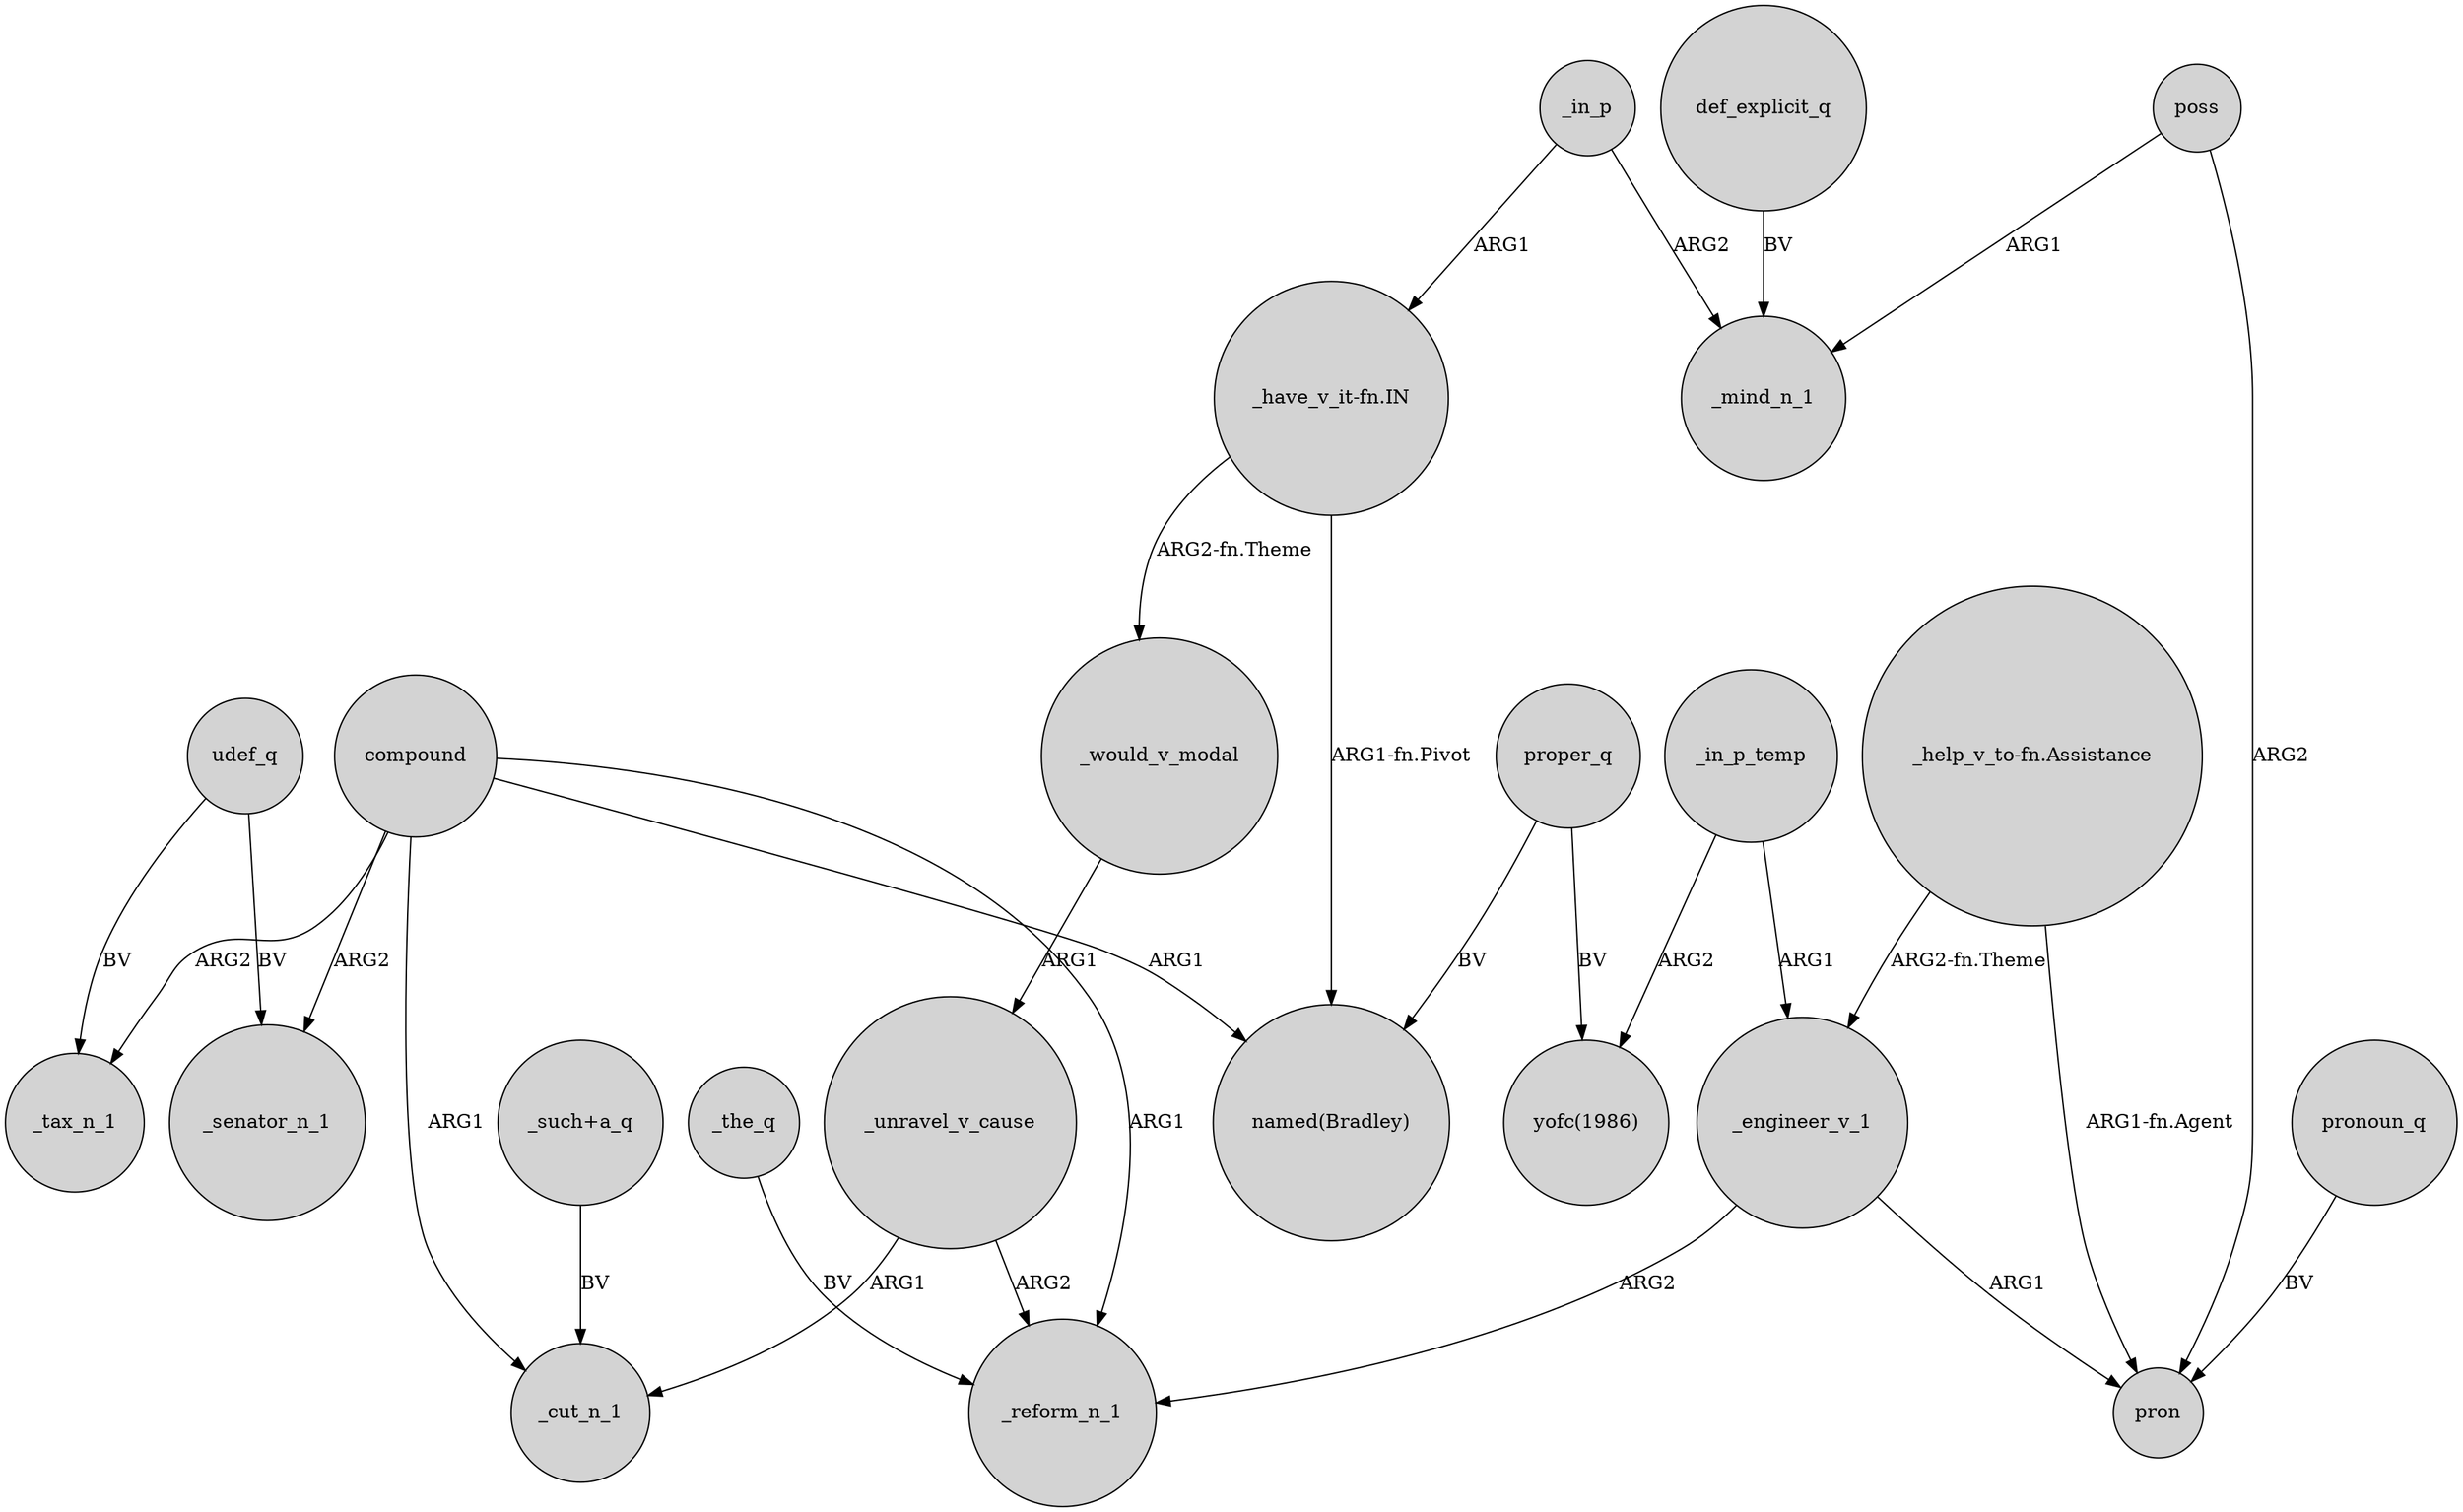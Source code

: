 digraph {
	node [shape=circle style=filled]
	udef_q -> _senator_n_1 [label=BV]
	_in_p_temp -> "yofc(1986)" [label=ARG2]
	poss -> pron [label=ARG2]
	"_such+a_q" -> _cut_n_1 [label=BV]
	"_help_v_to-fn.Assistance" -> pron [label="ARG1-fn.Agent"]
	_in_p_temp -> _engineer_v_1 [label=ARG1]
	_unravel_v_cause -> _cut_n_1 [label=ARG1]
	compound -> "named(Bradley)" [label=ARG1]
	_engineer_v_1 -> _reform_n_1 [label=ARG2]
	def_explicit_q -> _mind_n_1 [label=BV]
	proper_q -> "named(Bradley)" [label=BV]
	udef_q -> _tax_n_1 [label=BV]
	pronoun_q -> pron [label=BV]
	compound -> _cut_n_1 [label=ARG1]
	compound -> _senator_n_1 [label=ARG2]
	_in_p -> _mind_n_1 [label=ARG2]
	_unravel_v_cause -> _reform_n_1 [label=ARG2]
	proper_q -> "yofc(1986)" [label=BV]
	_would_v_modal -> _unravel_v_cause [label=ARG1]
	"_have_v_it-fn.IN" -> "named(Bradley)" [label="ARG1-fn.Pivot"]
	"_have_v_it-fn.IN" -> _would_v_modal [label="ARG2-fn.Theme"]
	_engineer_v_1 -> pron [label=ARG1]
	"_help_v_to-fn.Assistance" -> _engineer_v_1 [label="ARG2-fn.Theme"]
	poss -> _mind_n_1 [label=ARG1]
	compound -> _tax_n_1 [label=ARG2]
	_the_q -> _reform_n_1 [label=BV]
	_in_p -> "_have_v_it-fn.IN" [label=ARG1]
	compound -> _reform_n_1 [label=ARG1]
}
